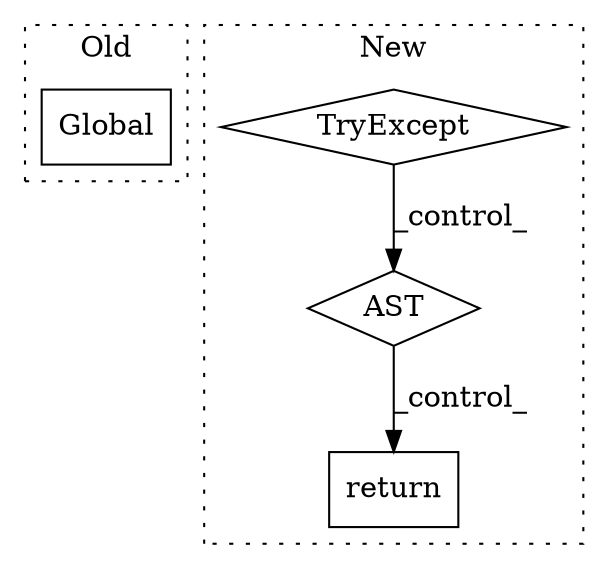 digraph G {
subgraph cluster0 {
1 [label="Global" a="57" s="2041" l="10" shape="box"];
label = "Old";
style="dotted";
}
subgraph cluster1 {
2 [label="TryExcept" a="71" s="2064" l="17" shape="diamond"];
3 [label="AST" a="2" s="2118,0" l="7,0" shape="diamond"];
4 [label="return" a="93" s="2144" l="6" shape="box"];
label = "New";
style="dotted";
}
2 -> 3 [label="_control_"];
3 -> 4 [label="_control_"];
}